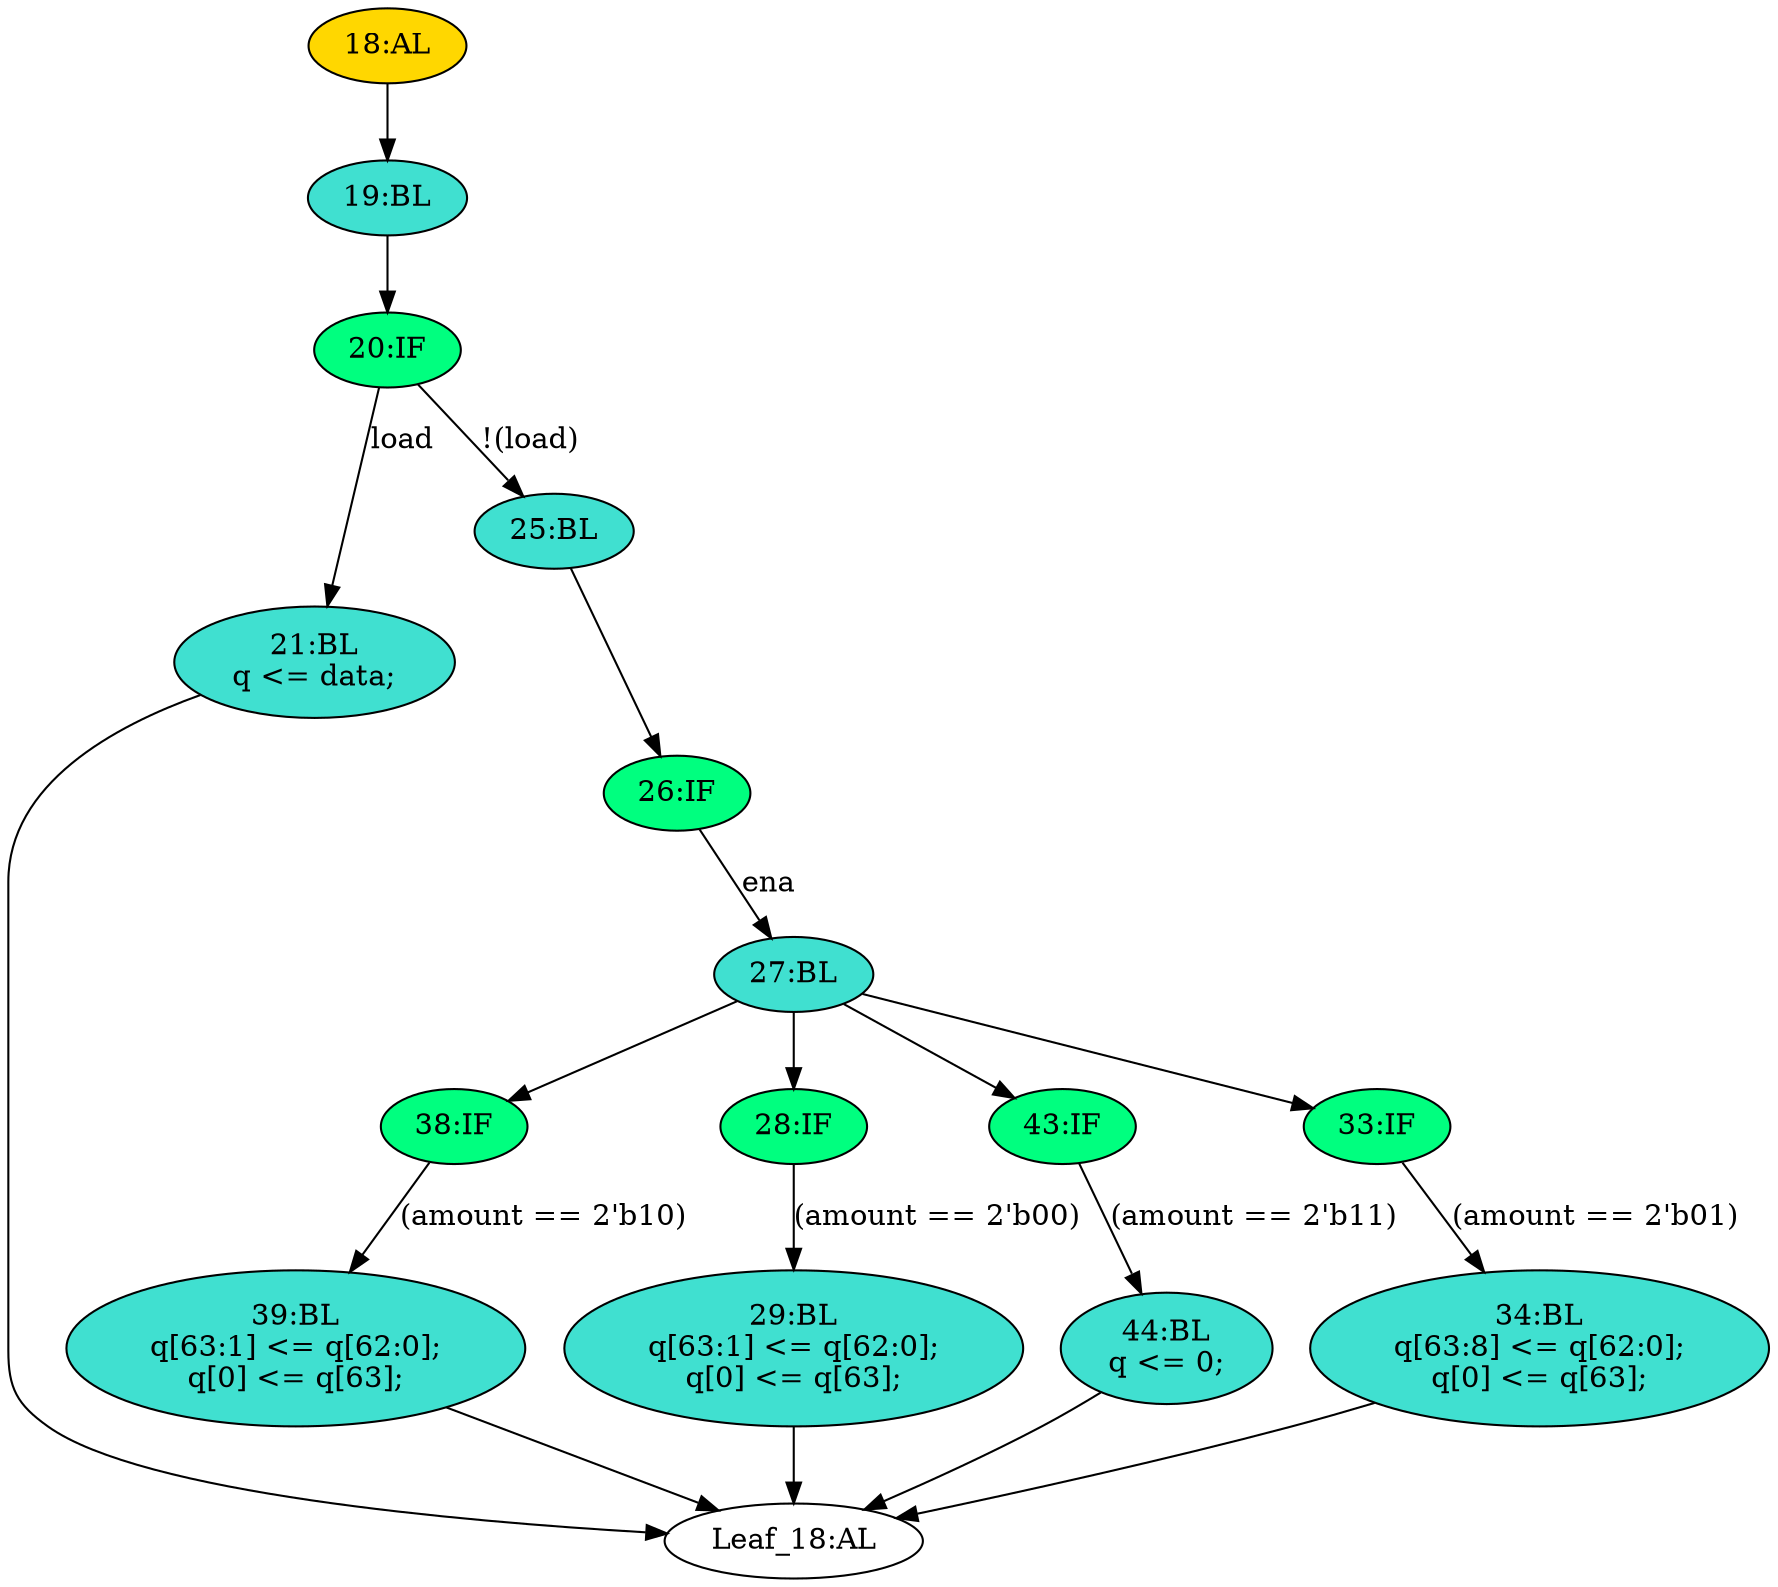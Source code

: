 strict digraph "" {
	node [label="\N"];
	"19:BL"	[ast="<pyverilog.vparser.ast.Block object at 0x7fd4c1ea4a50>",
		fillcolor=turquoise,
		label="19:BL",
		statements="[]",
		style=filled,
		typ=Block];
	"20:IF"	[ast="<pyverilog.vparser.ast.IfStatement object at 0x7fd4c1ea4b50>",
		fillcolor=springgreen,
		label="20:IF",
		statements="[]",
		style=filled,
		typ=IfStatement];
	"19:BL" -> "20:IF"	[cond="[]",
		lineno=None];
	"21:BL"	[ast="<pyverilog.vparser.ast.Block object at 0x7fd4c1e8ac50>",
		fillcolor=turquoise,
		label="21:BL
q <= data;",
		statements="[<pyverilog.vparser.ast.NonblockingSubstitution object at 0x7fd4c1e8ac90>]",
		style=filled,
		typ=Block];
	"Leaf_18:AL"	[def_var="['q']",
		label="Leaf_18:AL"];
	"21:BL" -> "Leaf_18:AL"	[cond="[]",
		lineno=None];
	"38:IF"	[ast="<pyverilog.vparser.ast.IfStatement object at 0x7fd4c1e8a350>",
		fillcolor=springgreen,
		label="38:IF",
		statements="[]",
		style=filled,
		typ=IfStatement];
	"39:BL"	[ast="<pyverilog.vparser.ast.Block object at 0x7fd4c1e8a390>",
		fillcolor=turquoise,
		label="39:BL
q[63:1] <= q[62:0];
q[0] <= q[63];",
		statements="[<pyverilog.vparser.ast.NonblockingSubstitution object at 0x7fd4c1e8a3d0>, <pyverilog.vparser.ast.NonblockingSubstitution object \
at 0x7fd4c1e8a690>]",
		style=filled,
		typ=Block];
	"38:IF" -> "39:BL"	[cond="['amount']",
		label="(amount == 2'b10)",
		lineno=38];
	"28:IF"	[ast="<pyverilog.vparser.ast.IfStatement object at 0x7fd4c235bd10>",
		fillcolor=springgreen,
		label="28:IF",
		statements="[]",
		style=filled,
		typ=IfStatement];
	"29:BL"	[ast="<pyverilog.vparser.ast.Block object at 0x7fd4c235b410>",
		fillcolor=turquoise,
		label="29:BL
q[63:1] <= q[62:0];
q[0] <= q[63];",
		statements="[<pyverilog.vparser.ast.NonblockingSubstitution object at 0x7fd4c235b1d0>, <pyverilog.vparser.ast.NonblockingSubstitution object \
at 0x7fd4c23587d0>]",
		style=filled,
		typ=Block];
	"28:IF" -> "29:BL"	[cond="['amount']",
		label="(amount == 2'b00)",
		lineno=28];
	"43:IF"	[ast="<pyverilog.vparser.ast.IfStatement object at 0x7fd4c1e8a990>",
		fillcolor=springgreen,
		label="43:IF",
		statements="[]",
		style=filled,
		typ=IfStatement];
	"44:BL"	[ast="<pyverilog.vparser.ast.Block object at 0x7fd4c1e8a9d0>",
		fillcolor=turquoise,
		label="44:BL
q <= 0;",
		statements="[<pyverilog.vparser.ast.NonblockingSubstitution object at 0x7fd4c1e8aa10>]",
		style=filled,
		typ=Block];
	"43:IF" -> "44:BL"	[cond="['amount']",
		label="(amount == 2'b11)",
		lineno=43];
	"33:IF"	[ast="<pyverilog.vparser.ast.IfStatement object at 0x7fd4c1ea4cd0>",
		fillcolor=springgreen,
		label="33:IF",
		statements="[]",
		style=filled,
		typ=IfStatement];
	"34:BL"	[ast="<pyverilog.vparser.ast.Block object at 0x7fd4c1ea4d10>",
		fillcolor=turquoise,
		label="34:BL
q[63:8] <= q[62:0];
q[0] <= q[63];",
		statements="[<pyverilog.vparser.ast.NonblockingSubstitution object at 0x7fd4c1ea4d50>, <pyverilog.vparser.ast.NonblockingSubstitution object \
at 0x7fd4c1e8a050>]",
		style=filled,
		typ=Block];
	"33:IF" -> "34:BL"	[cond="['amount']",
		label="(amount == 2'b01)",
		lineno=33];
	"39:BL" -> "Leaf_18:AL"	[cond="[]",
		lineno=None];
	"20:IF" -> "21:BL"	[cond="['load']",
		label=load,
		lineno=20];
	"25:BL"	[ast="<pyverilog.vparser.ast.Block object at 0x7fd4c27c9fd0>",
		fillcolor=turquoise,
		label="25:BL",
		statements="[]",
		style=filled,
		typ=Block];
	"20:IF" -> "25:BL"	[cond="['load']",
		label="!(load)",
		lineno=20];
	"27:BL"	[ast="<pyverilog.vparser.ast.Block object at 0x7fd4c235b6d0>",
		fillcolor=turquoise,
		label="27:BL",
		statements="[]",
		style=filled,
		typ=Block];
	"27:BL" -> "38:IF"	[cond="[]",
		lineno=None];
	"27:BL" -> "28:IF"	[cond="[]",
		lineno=None];
	"27:BL" -> "43:IF"	[cond="[]",
		lineno=None];
	"27:BL" -> "33:IF"	[cond="[]",
		lineno=None];
	"26:IF"	[ast="<pyverilog.vparser.ast.IfStatement object at 0x7fd4c27c9d50>",
		fillcolor=springgreen,
		label="26:IF",
		statements="[]",
		style=filled,
		typ=IfStatement];
	"26:IF" -> "27:BL"	[cond="['ena']",
		label=ena,
		lineno=26];
	"25:BL" -> "26:IF"	[cond="[]",
		lineno=None];
	"18:AL"	[ast="<pyverilog.vparser.ast.Always object at 0x7fd4c1e8ae90>",
		clk_sens=True,
		fillcolor=gold,
		label="18:AL",
		sens="['clk']",
		statements="[]",
		style=filled,
		typ=Always,
		use_var="['load', 'ena', 'amount', 'data', 'q']"];
	"18:AL" -> "19:BL"	[cond="[]",
		lineno=None];
	"34:BL" -> "Leaf_18:AL"	[cond="[]",
		lineno=None];
	"29:BL" -> "Leaf_18:AL"	[cond="[]",
		lineno=None];
	"44:BL" -> "Leaf_18:AL"	[cond="[]",
		lineno=None];
}
